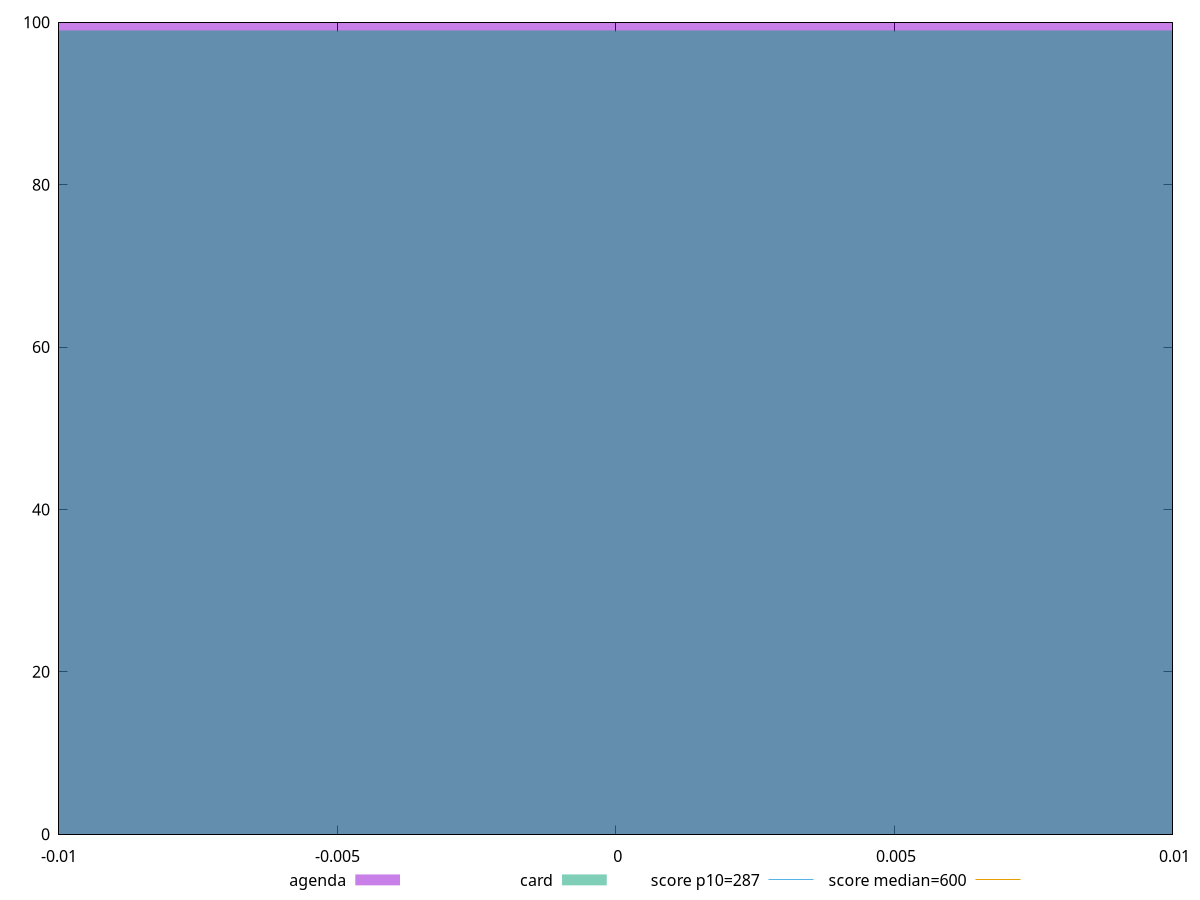 reset

$agenda <<EOF
0 100
EOF

$card <<EOF
0 99
EOF

set key outside below
set boxwidth 0.1
set xrange [-0.01:0.01]
set yrange [0:100]
set trange [0:100]
set style fill transparent solid 0.5 noborder

set parametric
set terminal svg size 640, 500 enhanced background rgb 'white'
set output "reports/report_00030_2021-02-24T20-42-31.540Z/total-blocking-time/comparison/histogram/1_vs_2.svg"

plot $agenda title "agenda" with boxes, \
     $card title "card" with boxes, \
     287,t title "score p10=287", \
     600,t title "score median=600"

reset

